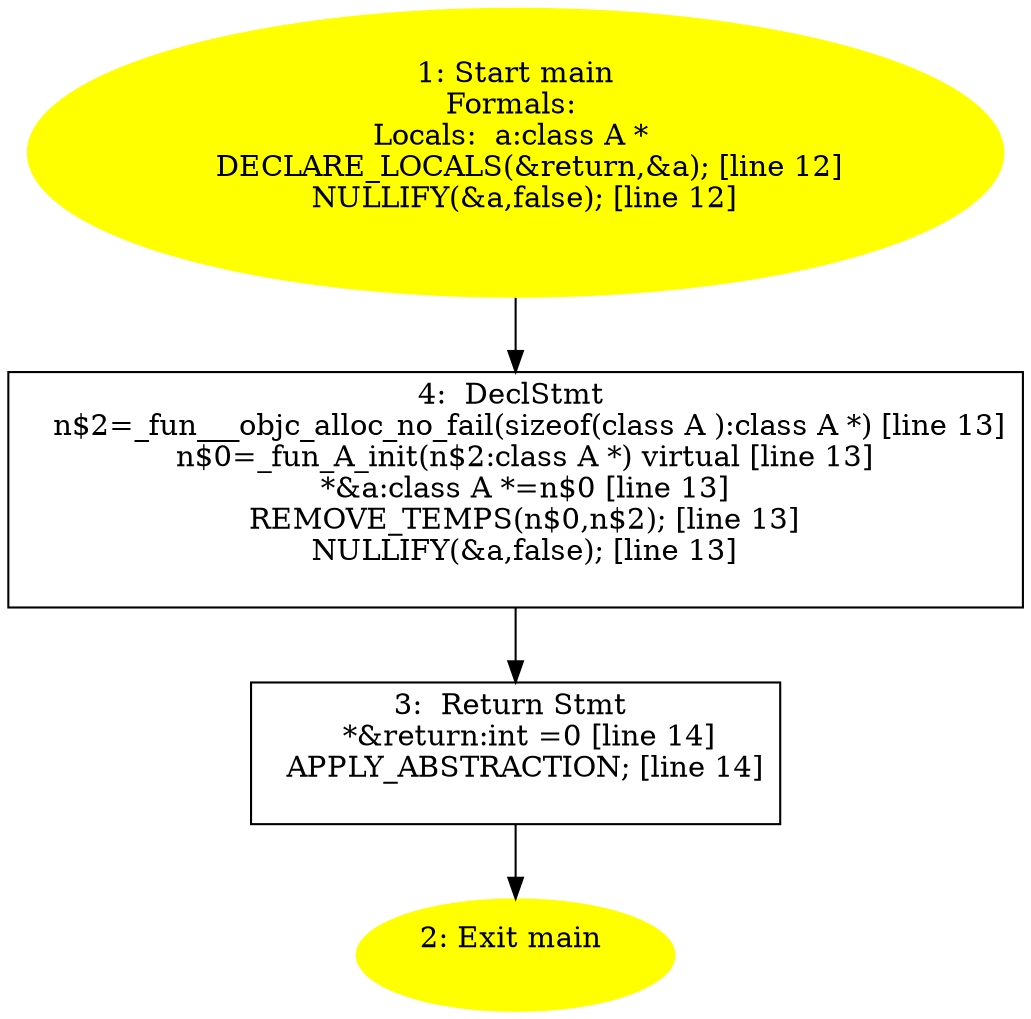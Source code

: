 digraph iCFG {
4 [label="4:  DeclStmt \n   n$2=_fun___objc_alloc_no_fail(sizeof(class A ):class A *) [line 13]\n  n$0=_fun_A_init(n$2:class A *) virtual [line 13]\n  *&a:class A *=n$0 [line 13]\n  REMOVE_TEMPS(n$0,n$2); [line 13]\n  NULLIFY(&a,false); [line 13]\n " shape="box"]
	

	 4 -> 3 ;
3 [label="3:  Return Stmt \n   *&return:int =0 [line 14]\n  APPLY_ABSTRACTION; [line 14]\n " shape="box"]
	

	 3 -> 2 ;
2 [label="2: Exit main \n  " color=yellow style=filled]
	

1 [label="1: Start main\nFormals: \nLocals:  a:class A * \n   DECLARE_LOCALS(&return,&a); [line 12]\n  NULLIFY(&a,false); [line 12]\n " color=yellow style=filled]
	

	 1 -> 4 ;
}

